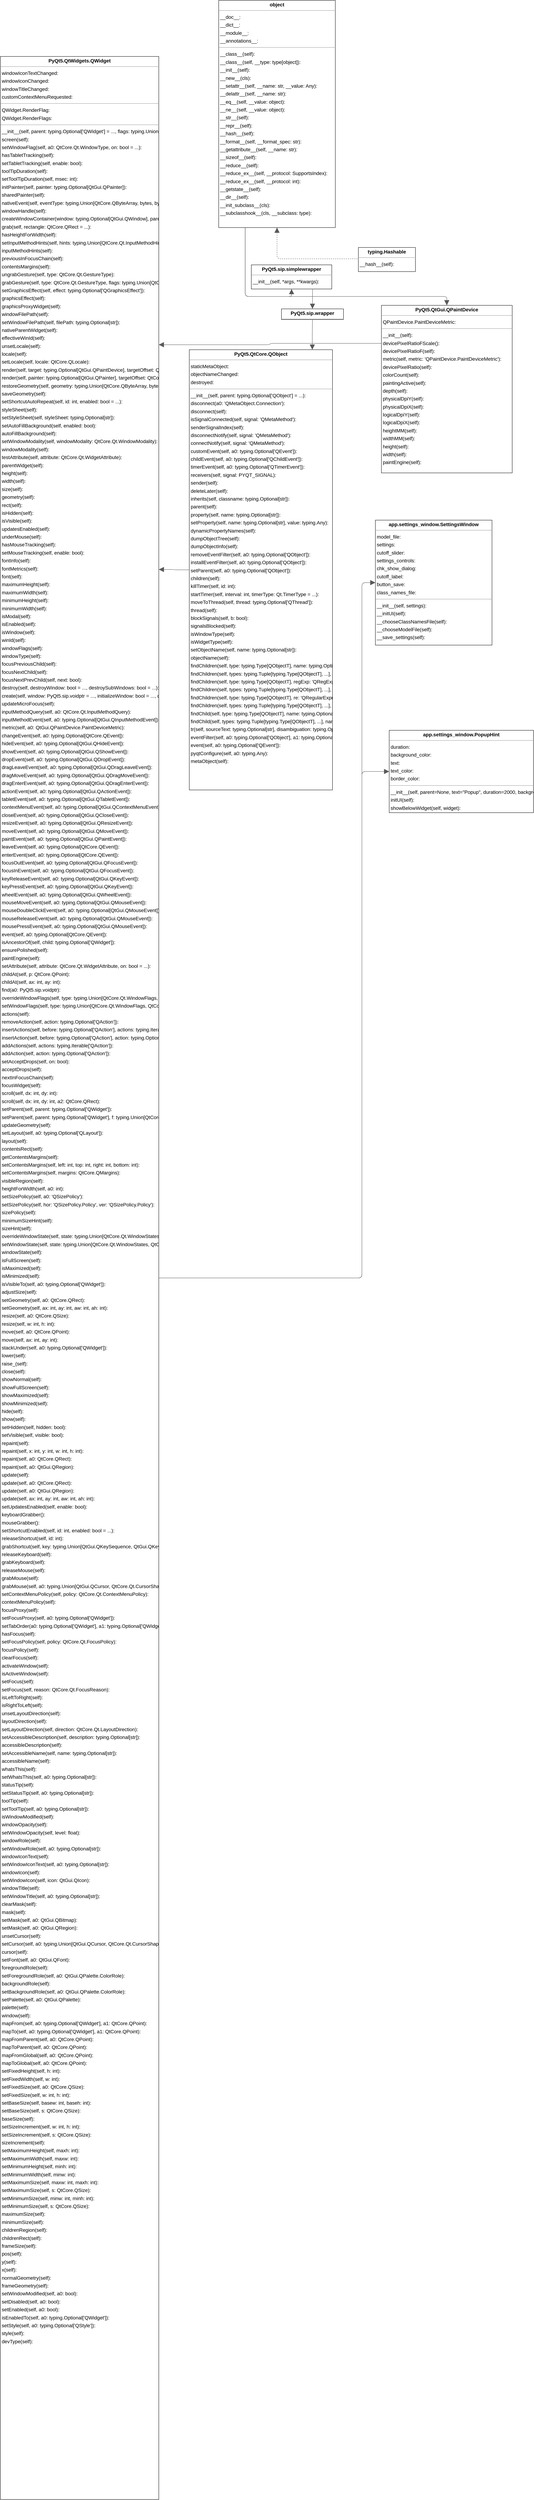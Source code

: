 <mxGraphModel dx="0" dy="0" grid="1" gridSize="10" guides="1" tooltips="1" connect="1" arrows="1" fold="1" page="0" pageScale="1" background="none" math="0" shadow="0">
  <root>
    <mxCell id="0" />
    <mxCell id="1" parent="0" />
    <mxCell id="node4" parent="1" vertex="1" value="&lt;p style=&quot;margin:0px;margin-top:4px;text-align:center;&quot;&gt;&lt;b&gt;PyQt5.QtCore.QObject&lt;/b&gt;&lt;/p&gt;&lt;hr size=&quot;1&quot;/&gt;&lt;p style=&quot;margin:0 0 0 4px;line-height:1.6;&quot;&gt; staticMetaObject: &lt;br/&gt; objectNameChanged: &lt;br/&gt; destroyed: &lt;/p&gt;&lt;hr size=&quot;1&quot;/&gt;&lt;p style=&quot;margin:0 0 0 4px;line-height:1.6;&quot;&gt; __init__(self, parent: typing.Optional[&amp;#39;QObject&amp;#39;] = ...): &lt;br/&gt; disconnect(a0: &amp;#39;QMetaObject.Connection&amp;#39;): &lt;br/&gt; disconnect(self): &lt;br/&gt; isSignalConnected(self, signal: &amp;#39;QMetaMethod&amp;#39;): &lt;br/&gt; senderSignalIndex(self): &lt;br/&gt; disconnectNotify(self, signal: &amp;#39;QMetaMethod&amp;#39;): &lt;br/&gt; connectNotify(self, signal: &amp;#39;QMetaMethod&amp;#39;): &lt;br/&gt; customEvent(self, a0: typing.Optional[&amp;#39;QEvent&amp;#39;]): &lt;br/&gt; childEvent(self, a0: typing.Optional[&amp;#39;QChildEvent&amp;#39;]): &lt;br/&gt; timerEvent(self, a0: typing.Optional[&amp;#39;QTimerEvent&amp;#39;]): &lt;br/&gt; receivers(self, signal: PYQT_SIGNAL): &lt;br/&gt; sender(self): &lt;br/&gt; deleteLater(self): &lt;br/&gt; inherits(self, classname: typing.Optional[str]): &lt;br/&gt; parent(self): &lt;br/&gt; property(self, name: typing.Optional[str]): &lt;br/&gt; setProperty(self, name: typing.Optional[str], value: typing.Any): &lt;br/&gt; dynamicPropertyNames(self): &lt;br/&gt; dumpObjectTree(self): &lt;br/&gt; dumpObjectInfo(self): &lt;br/&gt; removeEventFilter(self, a0: typing.Optional[&amp;#39;QObject&amp;#39;]): &lt;br/&gt; installEventFilter(self, a0: typing.Optional[&amp;#39;QObject&amp;#39;]): &lt;br/&gt; setParent(self, a0: typing.Optional[&amp;#39;QObject&amp;#39;]): &lt;br/&gt; children(self): &lt;br/&gt; killTimer(self, id: int): &lt;br/&gt; startTimer(self, interval: int, timerType: Qt.TimerType = ...): &lt;br/&gt; moveToThread(self, thread: typing.Optional[&amp;#39;QThread&amp;#39;]): &lt;br/&gt; thread(self): &lt;br/&gt; blockSignals(self, b: bool): &lt;br/&gt; signalsBlocked(self): &lt;br/&gt; isWindowType(self): &lt;br/&gt; isWidgetType(self): &lt;br/&gt; setObjectName(self, name: typing.Optional[str]): &lt;br/&gt; objectName(self): &lt;br/&gt; findChildren(self, type: typing.Type[QObjectT], name: typing.Optional[str] = ..., options: typing.Union[Qt.FindChildOptions, Qt.FindChildOption] = ...): &lt;br/&gt; findChildren(self, types: typing.Tuple[typing.Type[QObjectT], ...], name: typing.Optional[str] = ..., options: typing.Union[Qt.FindChildOptions, Qt.FindChildOption] = ...): &lt;br/&gt; findChildren(self, type: typing.Type[QObjectT], regExp: &amp;#39;QRegExp&amp;#39;, options: typing.Union[Qt.FindChildOptions, Qt.FindChildOption] = ...): &lt;br/&gt; findChildren(self, types: typing.Tuple[typing.Type[QObjectT], ...], regExp: &amp;#39;QRegExp&amp;#39;, options: typing.Union[Qt.FindChildOptions, Qt.FindChildOption] = ...): &lt;br/&gt; findChildren(self, type: typing.Type[QObjectT], re: &amp;#39;QRegularExpression&amp;#39;, options: typing.Union[Qt.FindChildOptions, Qt.FindChildOption] = ...): &lt;br/&gt; findChildren(self, types: typing.Tuple[typing.Type[QObjectT], ...], re: &amp;#39;QRegularExpression&amp;#39;, options: typing.Union[Qt.FindChildOptions, Qt.FindChildOption] = ...): &lt;br/&gt; findChild(self, type: typing.Type[QObjectT], name: typing.Optional[str] = ..., options: typing.Union[Qt.FindChildOptions, Qt.FindChildOption] = ...): &lt;br/&gt; findChild(self, types: typing.Tuple[typing.Type[QObjectT], ...], name: typing.Optional[str] = ..., options: typing.Union[Qt.FindChildOptions, Qt.FindChildOption] = ...): &lt;br/&gt; tr(self, sourceText: typing.Optional[str], disambiguation: typing.Optional[str] = ..., n: int = ...): &lt;br/&gt; eventFilter(self, a0: typing.Optional[&amp;#39;QObject&amp;#39;], a1: typing.Optional[&amp;#39;QEvent&amp;#39;]): &lt;br/&gt; event(self, a0: typing.Optional[&amp;#39;QEvent&amp;#39;]): &lt;br/&gt; pyqtConfigure(self, a0: typing.Any): &lt;br/&gt; metaObject(self): &lt;/p&gt;" style="verticalAlign=top;align=left;overflow=fill;fontSize=14;fontFamily=Helvetica;html=1;rounded=0;shadow=0;comic=0;labelBackgroundColor=none;strokeWidth=1;">
      <mxGeometry x="370" y="971" width="404" height="1240" as="geometry" />
    </mxCell>
    <mxCell id="node2" parent="1" vertex="1" value="&lt;p style=&quot;margin:0px;margin-top:4px;text-align:center;&quot;&gt;&lt;b&gt;PyQt5.QtGui.QPaintDevice&lt;/b&gt;&lt;/p&gt;&lt;hr size=&quot;1&quot;/&gt;&lt;p style=&quot;margin:0 0 0 4px;line-height:1.6;&quot;&gt; QPaintDevice.PaintDeviceMetric: &lt;/p&gt;&lt;hr size=&quot;1&quot;/&gt;&lt;p style=&quot;margin:0 0 0 4px;line-height:1.6;&quot;&gt; __init__(self): &lt;br/&gt; devicePixelRatioFScale(): &lt;br/&gt; devicePixelRatioF(self): &lt;br/&gt; metric(self, metric: &amp;#39;QPaintDevice.PaintDeviceMetric&amp;#39;): &lt;br/&gt; devicePixelRatio(self): &lt;br/&gt; colorCount(self): &lt;br/&gt; paintingActive(self): &lt;br/&gt; depth(self): &lt;br/&gt; physicalDpiY(self): &lt;br/&gt; physicalDpiX(self): &lt;br/&gt; logicalDpiY(self): &lt;br/&gt; logicalDpiX(self): &lt;br/&gt; heightMM(self): &lt;br/&gt; widthMM(self): &lt;br/&gt; height(self): &lt;br/&gt; width(self): &lt;br/&gt; paintEngine(self): &lt;/p&gt;" style="verticalAlign=top;align=left;overflow=fill;fontSize=14;fontFamily=Helvetica;html=1;rounded=0;shadow=0;comic=0;labelBackgroundColor=none;strokeWidth=1;">
      <mxGeometry x="912" y="846" width="369" height="472" as="geometry" />
    </mxCell>
    <mxCell id="node0" parent="1" vertex="1" value="&lt;p style=&quot;margin:0px;margin-top:4px;text-align:center;&quot;&gt;&lt;b&gt;PyQt5.QtWidgets.QWidget&lt;/b&gt;&lt;/p&gt;&lt;hr size=&quot;1&quot;/&gt;&lt;p style=&quot;margin:0 0 0 4px;line-height:1.6;&quot;&gt; windowIconTextChanged: &lt;br/&gt; windowIconChanged: &lt;br/&gt; windowTitleChanged: &lt;br/&gt; customContextMenuRequested: &lt;/p&gt;&lt;hr size=&quot;1&quot;/&gt;&lt;p style=&quot;margin:0 0 0 4px;line-height:1.6;&quot;&gt; QWidget.RenderFlag: &lt;br/&gt; QWidget.RenderFlags: &lt;/p&gt;&lt;hr size=&quot;1&quot;/&gt;&lt;p style=&quot;margin:0 0 0 4px;line-height:1.6;&quot;&gt; __init__(self, parent: typing.Optional[&amp;#39;QWidget&amp;#39;] = ..., flags: typing.Union[QtCore.Qt.WindowFlags, QtCore.Qt.WindowType] = ...): &lt;br/&gt; screen(self): &lt;br/&gt; setWindowFlag(self, a0: QtCore.Qt.WindowType, on: bool = ...): &lt;br/&gt; hasTabletTracking(self): &lt;br/&gt; setTabletTracking(self, enable: bool): &lt;br/&gt; toolTipDuration(self): &lt;br/&gt; setToolTipDuration(self, msec: int): &lt;br/&gt; initPainter(self, painter: typing.Optional[QtGui.QPainter]): &lt;br/&gt; sharedPainter(self): &lt;br/&gt; nativeEvent(self, eventType: typing.Union[QtCore.QByteArray, bytes, bytearray], message: typing.Optional[PyQt5.sip.voidptr]): &lt;br/&gt; windowHandle(self): &lt;br/&gt; createWindowContainer(window: typing.Optional[QtGui.QWindow], parent: typing.Optional[&amp;#39;QWidget&amp;#39;] = ..., flags: typing.Union[QtCore.Qt.WindowFlags, QtCore.Qt.WindowType] = ...): &lt;br/&gt; grab(self, rectangle: QtCore.QRect = ...): &lt;br/&gt; hasHeightForWidth(self): &lt;br/&gt; setInputMethodHints(self, hints: typing.Union[QtCore.Qt.InputMethodHints, QtCore.Qt.InputMethodHint]): &lt;br/&gt; inputMethodHints(self): &lt;br/&gt; previousInFocusChain(self): &lt;br/&gt; contentsMargins(self): &lt;br/&gt; ungrabGesture(self, type: QtCore.Qt.GestureType): &lt;br/&gt; grabGesture(self, type: QtCore.Qt.GestureType, flags: typing.Union[QtCore.Qt.GestureFlags, QtCore.Qt.GestureFlag] = ...): &lt;br/&gt; setGraphicsEffect(self, effect: typing.Optional[&amp;#39;QGraphicsEffect&amp;#39;]): &lt;br/&gt; graphicsEffect(self): &lt;br/&gt; graphicsProxyWidget(self): &lt;br/&gt; windowFilePath(self): &lt;br/&gt; setWindowFilePath(self, filePath: typing.Optional[str]): &lt;br/&gt; nativeParentWidget(self): &lt;br/&gt; effectiveWinId(self): &lt;br/&gt; unsetLocale(self): &lt;br/&gt; locale(self): &lt;br/&gt; setLocale(self, locale: QtCore.QLocale): &lt;br/&gt; render(self, target: typing.Optional[QtGui.QPaintDevice], targetOffset: QtCore.QPoint = ..., sourceRegion: QtGui.QRegion = ..., flags: typing.Union[&amp;#39;QWidget.RenderFlags&amp;#39;, &amp;#39;QWidget.RenderFlag&amp;#39;] = ...): &lt;br/&gt; render(self, painter: typing.Optional[QtGui.QPainter], targetOffset: QtCore.QPoint = ..., sourceRegion: QtGui.QRegion = ..., flags: typing.Union[&amp;#39;QWidget.RenderFlags&amp;#39;, &amp;#39;QWidget.RenderFlag&amp;#39;] = ...): &lt;br/&gt; restoreGeometry(self, geometry: typing.Union[QtCore.QByteArray, bytes, bytearray]): &lt;br/&gt; saveGeometry(self): &lt;br/&gt; setShortcutAutoRepeat(self, id: int, enabled: bool = ...): &lt;br/&gt; styleSheet(self): &lt;br/&gt; setStyleSheet(self, styleSheet: typing.Optional[str]): &lt;br/&gt; setAutoFillBackground(self, enabled: bool): &lt;br/&gt; autoFillBackground(self): &lt;br/&gt; setWindowModality(self, windowModality: QtCore.Qt.WindowModality): &lt;br/&gt; windowModality(self): &lt;br/&gt; testAttribute(self, attribute: QtCore.Qt.WidgetAttribute): &lt;br/&gt; parentWidget(self): &lt;br/&gt; height(self): &lt;br/&gt; width(self): &lt;br/&gt; size(self): &lt;br/&gt; geometry(self): &lt;br/&gt; rect(self): &lt;br/&gt; isHidden(self): &lt;br/&gt; isVisible(self): &lt;br/&gt; updatesEnabled(self): &lt;br/&gt; underMouse(self): &lt;br/&gt; hasMouseTracking(self): &lt;br/&gt; setMouseTracking(self, enable: bool): &lt;br/&gt; fontInfo(self): &lt;br/&gt; fontMetrics(self): &lt;br/&gt; font(self): &lt;br/&gt; maximumHeight(self): &lt;br/&gt; maximumWidth(self): &lt;br/&gt; minimumHeight(self): &lt;br/&gt; minimumWidth(self): &lt;br/&gt; isModal(self): &lt;br/&gt; isEnabled(self): &lt;br/&gt; isWindow(self): &lt;br/&gt; winId(self): &lt;br/&gt; windowFlags(self): &lt;br/&gt; windowType(self): &lt;br/&gt; focusPreviousChild(self): &lt;br/&gt; focusNextChild(self): &lt;br/&gt; focusNextPrevChild(self, next: bool): &lt;br/&gt; destroy(self, destroyWindow: bool = ..., destroySubWindows: bool = ...): &lt;br/&gt; create(self, window: PyQt5.sip.voidptr = ..., initializeWindow: bool = ..., destroyOldWindow: bool = ...): &lt;br/&gt; updateMicroFocus(self): &lt;br/&gt; inputMethodQuery(self, a0: QtCore.Qt.InputMethodQuery): &lt;br/&gt; inputMethodEvent(self, a0: typing.Optional[QtGui.QInputMethodEvent]): &lt;br/&gt; metric(self, a0: QtGui.QPaintDevice.PaintDeviceMetric): &lt;br/&gt; changeEvent(self, a0: typing.Optional[QtCore.QEvent]): &lt;br/&gt; hideEvent(self, a0: typing.Optional[QtGui.QHideEvent]): &lt;br/&gt; showEvent(self, a0: typing.Optional[QtGui.QShowEvent]): &lt;br/&gt; dropEvent(self, a0: typing.Optional[QtGui.QDropEvent]): &lt;br/&gt; dragLeaveEvent(self, a0: typing.Optional[QtGui.QDragLeaveEvent]): &lt;br/&gt; dragMoveEvent(self, a0: typing.Optional[QtGui.QDragMoveEvent]): &lt;br/&gt; dragEnterEvent(self, a0: typing.Optional[QtGui.QDragEnterEvent]): &lt;br/&gt; actionEvent(self, a0: typing.Optional[QtGui.QActionEvent]): &lt;br/&gt; tabletEvent(self, a0: typing.Optional[QtGui.QTabletEvent]): &lt;br/&gt; contextMenuEvent(self, a0: typing.Optional[QtGui.QContextMenuEvent]): &lt;br/&gt; closeEvent(self, a0: typing.Optional[QtGui.QCloseEvent]): &lt;br/&gt; resizeEvent(self, a0: typing.Optional[QtGui.QResizeEvent]): &lt;br/&gt; moveEvent(self, a0: typing.Optional[QtGui.QMoveEvent]): &lt;br/&gt; paintEvent(self, a0: typing.Optional[QtGui.QPaintEvent]): &lt;br/&gt; leaveEvent(self, a0: typing.Optional[QtCore.QEvent]): &lt;br/&gt; enterEvent(self, a0: typing.Optional[QtCore.QEvent]): &lt;br/&gt; focusOutEvent(self, a0: typing.Optional[QtGui.QFocusEvent]): &lt;br/&gt; focusInEvent(self, a0: typing.Optional[QtGui.QFocusEvent]): &lt;br/&gt; keyReleaseEvent(self, a0: typing.Optional[QtGui.QKeyEvent]): &lt;br/&gt; keyPressEvent(self, a0: typing.Optional[QtGui.QKeyEvent]): &lt;br/&gt; wheelEvent(self, a0: typing.Optional[QtGui.QWheelEvent]): &lt;br/&gt; mouseMoveEvent(self, a0: typing.Optional[QtGui.QMouseEvent]): &lt;br/&gt; mouseDoubleClickEvent(self, a0: typing.Optional[QtGui.QMouseEvent]): &lt;br/&gt; mouseReleaseEvent(self, a0: typing.Optional[QtGui.QMouseEvent]): &lt;br/&gt; mousePressEvent(self, a0: typing.Optional[QtGui.QMouseEvent]): &lt;br/&gt; event(self, a0: typing.Optional[QtCore.QEvent]): &lt;br/&gt; isAncestorOf(self, child: typing.Optional[&amp;#39;QWidget&amp;#39;]): &lt;br/&gt; ensurePolished(self): &lt;br/&gt; paintEngine(self): &lt;br/&gt; setAttribute(self, attribute: QtCore.Qt.WidgetAttribute, on: bool = ...): &lt;br/&gt; childAt(self, p: QtCore.QPoint): &lt;br/&gt; childAt(self, ax: int, ay: int): &lt;br/&gt; find(a0: PyQt5.sip.voidptr): &lt;br/&gt; overrideWindowFlags(self, type: typing.Union[QtCore.Qt.WindowFlags, QtCore.Qt.WindowType]): &lt;br/&gt; setWindowFlags(self, type: typing.Union[QtCore.Qt.WindowFlags, QtCore.Qt.WindowType]): &lt;br/&gt; actions(self): &lt;br/&gt; removeAction(self, action: typing.Optional[&amp;#39;QAction&amp;#39;]): &lt;br/&gt; insertActions(self, before: typing.Optional[&amp;#39;QAction&amp;#39;], actions: typing.Iterable[&amp;#39;QAction&amp;#39;]): &lt;br/&gt; insertAction(self, before: typing.Optional[&amp;#39;QAction&amp;#39;], action: typing.Optional[&amp;#39;QAction&amp;#39;]): &lt;br/&gt; addActions(self, actions: typing.Iterable[&amp;#39;QAction&amp;#39;]): &lt;br/&gt; addAction(self, action: typing.Optional[&amp;#39;QAction&amp;#39;]): &lt;br/&gt; setAcceptDrops(self, on: bool): &lt;br/&gt; acceptDrops(self): &lt;br/&gt; nextInFocusChain(self): &lt;br/&gt; focusWidget(self): &lt;br/&gt; scroll(self, dx: int, dy: int): &lt;br/&gt; scroll(self, dx: int, dy: int, a2: QtCore.QRect): &lt;br/&gt; setParent(self, parent: typing.Optional[&amp;#39;QWidget&amp;#39;]): &lt;br/&gt; setParent(self, parent: typing.Optional[&amp;#39;QWidget&amp;#39;], f: typing.Union[QtCore.Qt.WindowFlags, QtCore.Qt.WindowType]): &lt;br/&gt; updateGeometry(self): &lt;br/&gt; setLayout(self, a0: typing.Optional[&amp;#39;QLayout&amp;#39;]): &lt;br/&gt; layout(self): &lt;br/&gt; contentsRect(self): &lt;br/&gt; getContentsMargins(self): &lt;br/&gt; setContentsMargins(self, left: int, top: int, right: int, bottom: int): &lt;br/&gt; setContentsMargins(self, margins: QtCore.QMargins): &lt;br/&gt; visibleRegion(self): &lt;br/&gt; heightForWidth(self, a0: int): &lt;br/&gt; setSizePolicy(self, a0: &amp;#39;QSizePolicy&amp;#39;): &lt;br/&gt; setSizePolicy(self, hor: &amp;#39;QSizePolicy.Policy&amp;#39;, ver: &amp;#39;QSizePolicy.Policy&amp;#39;): &lt;br/&gt; sizePolicy(self): &lt;br/&gt; minimumSizeHint(self): &lt;br/&gt; sizeHint(self): &lt;br/&gt; overrideWindowState(self, state: typing.Union[QtCore.Qt.WindowStates, QtCore.Qt.WindowState]): &lt;br/&gt; setWindowState(self, state: typing.Union[QtCore.Qt.WindowStates, QtCore.Qt.WindowState]): &lt;br/&gt; windowState(self): &lt;br/&gt; isFullScreen(self): &lt;br/&gt; isMaximized(self): &lt;br/&gt; isMinimized(self): &lt;br/&gt; isVisibleTo(self, a0: typing.Optional[&amp;#39;QWidget&amp;#39;]): &lt;br/&gt; adjustSize(self): &lt;br/&gt; setGeometry(self, a0: QtCore.QRect): &lt;br/&gt; setGeometry(self, ax: int, ay: int, aw: int, ah: int): &lt;br/&gt; resize(self, a0: QtCore.QSize): &lt;br/&gt; resize(self, w: int, h: int): &lt;br/&gt; move(self, a0: QtCore.QPoint): &lt;br/&gt; move(self, ax: int, ay: int): &lt;br/&gt; stackUnder(self, a0: typing.Optional[&amp;#39;QWidget&amp;#39;]): &lt;br/&gt; lower(self): &lt;br/&gt; raise_(self): &lt;br/&gt; close(self): &lt;br/&gt; showNormal(self): &lt;br/&gt; showFullScreen(self): &lt;br/&gt; showMaximized(self): &lt;br/&gt; showMinimized(self): &lt;br/&gt; hide(self): &lt;br/&gt; show(self): &lt;br/&gt; setHidden(self, hidden: bool): &lt;br/&gt; setVisible(self, visible: bool): &lt;br/&gt; repaint(self): &lt;br/&gt; repaint(self, x: int, y: int, w: int, h: int): &lt;br/&gt; repaint(self, a0: QtCore.QRect): &lt;br/&gt; repaint(self, a0: QtGui.QRegion): &lt;br/&gt; update(self): &lt;br/&gt; update(self, a0: QtCore.QRect): &lt;br/&gt; update(self, a0: QtGui.QRegion): &lt;br/&gt; update(self, ax: int, ay: int, aw: int, ah: int): &lt;br/&gt; setUpdatesEnabled(self, enable: bool): &lt;br/&gt; keyboardGrabber(): &lt;br/&gt; mouseGrabber(): &lt;br/&gt; setShortcutEnabled(self, id: int, enabled: bool = ...): &lt;br/&gt; releaseShortcut(self, id: int): &lt;br/&gt; grabShortcut(self, key: typing.Union[QtGui.QKeySequence, QtGui.QKeySequence.StandardKey, typing.Optional[str], int], context: QtCore.Qt.ShortcutContext = ...): &lt;br/&gt; releaseKeyboard(self): &lt;br/&gt; grabKeyboard(self): &lt;br/&gt; releaseMouse(self): &lt;br/&gt; grabMouse(self): &lt;br/&gt; grabMouse(self, a0: typing.Union[QtGui.QCursor, QtCore.Qt.CursorShape]): &lt;br/&gt; setContextMenuPolicy(self, policy: QtCore.Qt.ContextMenuPolicy): &lt;br/&gt; contextMenuPolicy(self): &lt;br/&gt; focusProxy(self): &lt;br/&gt; setFocusProxy(self, a0: typing.Optional[&amp;#39;QWidget&amp;#39;]): &lt;br/&gt; setTabOrder(a0: typing.Optional[&amp;#39;QWidget&amp;#39;], a1: typing.Optional[&amp;#39;QWidget&amp;#39;]): &lt;br/&gt; hasFocus(self): &lt;br/&gt; setFocusPolicy(self, policy: QtCore.Qt.FocusPolicy): &lt;br/&gt; focusPolicy(self): &lt;br/&gt; clearFocus(self): &lt;br/&gt; activateWindow(self): &lt;br/&gt; isActiveWindow(self): &lt;br/&gt; setFocus(self): &lt;br/&gt; setFocus(self, reason: QtCore.Qt.FocusReason): &lt;br/&gt; isLeftToRight(self): &lt;br/&gt; isRightToLeft(self): &lt;br/&gt; unsetLayoutDirection(self): &lt;br/&gt; layoutDirection(self): &lt;br/&gt; setLayoutDirection(self, direction: QtCore.Qt.LayoutDirection): &lt;br/&gt; setAccessibleDescription(self, description: typing.Optional[str]): &lt;br/&gt; accessibleDescription(self): &lt;br/&gt; setAccessibleName(self, name: typing.Optional[str]): &lt;br/&gt; accessibleName(self): &lt;br/&gt; whatsThis(self): &lt;br/&gt; setWhatsThis(self, a0: typing.Optional[str]): &lt;br/&gt; statusTip(self): &lt;br/&gt; setStatusTip(self, a0: typing.Optional[str]): &lt;br/&gt; toolTip(self): &lt;br/&gt; setToolTip(self, a0: typing.Optional[str]): &lt;br/&gt; isWindowModified(self): &lt;br/&gt; windowOpacity(self): &lt;br/&gt; setWindowOpacity(self, level: float): &lt;br/&gt; windowRole(self): &lt;br/&gt; setWindowRole(self, a0: typing.Optional[str]): &lt;br/&gt; windowIconText(self): &lt;br/&gt; setWindowIconText(self, a0: typing.Optional[str]): &lt;br/&gt; windowIcon(self): &lt;br/&gt; setWindowIcon(self, icon: QtGui.QIcon): &lt;br/&gt; windowTitle(self): &lt;br/&gt; setWindowTitle(self, a0: typing.Optional[str]): &lt;br/&gt; clearMask(self): &lt;br/&gt; mask(self): &lt;br/&gt; setMask(self, a0: QtGui.QBitmap): &lt;br/&gt; setMask(self, a0: QtGui.QRegion): &lt;br/&gt; unsetCursor(self): &lt;br/&gt; setCursor(self, a0: typing.Union[QtGui.QCursor, QtCore.Qt.CursorShape]): &lt;br/&gt; cursor(self): &lt;br/&gt; setFont(self, a0: QtGui.QFont): &lt;br/&gt; foregroundRole(self): &lt;br/&gt; setForegroundRole(self, a0: QtGui.QPalette.ColorRole): &lt;br/&gt; backgroundRole(self): &lt;br/&gt; setBackgroundRole(self, a0: QtGui.QPalette.ColorRole): &lt;br/&gt; setPalette(self, a0: QtGui.QPalette): &lt;br/&gt; palette(self): &lt;br/&gt; window(self): &lt;br/&gt; mapFrom(self, a0: typing.Optional[&amp;#39;QWidget&amp;#39;], a1: QtCore.QPoint): &lt;br/&gt; mapTo(self, a0: typing.Optional[&amp;#39;QWidget&amp;#39;], a1: QtCore.QPoint): &lt;br/&gt; mapFromParent(self, a0: QtCore.QPoint): &lt;br/&gt; mapToParent(self, a0: QtCore.QPoint): &lt;br/&gt; mapFromGlobal(self, a0: QtCore.QPoint): &lt;br/&gt; mapToGlobal(self, a0: QtCore.QPoint): &lt;br/&gt; setFixedHeight(self, h: int): &lt;br/&gt; setFixedWidth(self, w: int): &lt;br/&gt; setFixedSize(self, a0: QtCore.QSize): &lt;br/&gt; setFixedSize(self, w: int, h: int): &lt;br/&gt; setBaseSize(self, basew: int, baseh: int): &lt;br/&gt; setBaseSize(self, s: QtCore.QSize): &lt;br/&gt; baseSize(self): &lt;br/&gt; setSizeIncrement(self, w: int, h: int): &lt;br/&gt; setSizeIncrement(self, s: QtCore.QSize): &lt;br/&gt; sizeIncrement(self): &lt;br/&gt; setMaximumHeight(self, maxh: int): &lt;br/&gt; setMaximumWidth(self, maxw: int): &lt;br/&gt; setMinimumHeight(self, minh: int): &lt;br/&gt; setMinimumWidth(self, minw: int): &lt;br/&gt; setMaximumSize(self, maxw: int, maxh: int): &lt;br/&gt; setMaximumSize(self, s: QtCore.QSize): &lt;br/&gt; setMinimumSize(self, minw: int, minh: int): &lt;br/&gt; setMinimumSize(self, s: QtCore.QSize): &lt;br/&gt; maximumSize(self): &lt;br/&gt; minimumSize(self): &lt;br/&gt; childrenRegion(self): &lt;br/&gt; childrenRect(self): &lt;br/&gt; frameSize(self): &lt;br/&gt; pos(self): &lt;br/&gt; y(self): &lt;br/&gt; x(self): &lt;br/&gt; normalGeometry(self): &lt;br/&gt; frameGeometry(self): &lt;br/&gt; setWindowModified(self, a0: bool): &lt;br/&gt; setDisabled(self, a0: bool): &lt;br/&gt; setEnabled(self, a0: bool): &lt;br/&gt; isEnabledTo(self, a0: typing.Optional[&amp;#39;QWidget&amp;#39;]): &lt;br/&gt; setStyle(self, a0: typing.Optional[&amp;#39;QStyle&amp;#39;]): &lt;br/&gt; style(self): &lt;br/&gt; devType(self): &lt;/p&gt;" style="verticalAlign=top;align=left;overflow=fill;fontSize=14;fontFamily=Helvetica;html=1;rounded=0;shadow=0;comic=0;labelBackgroundColor=none;strokeWidth=1;">
      <mxGeometry x="-163" y="145" width="447" height="6881" as="geometry" />
    </mxCell>
    <mxCell id="node3" parent="1" vertex="1" value="&lt;p style=&quot;margin:0px;margin-top:4px;text-align:center;&quot;&gt;&lt;b&gt;PyQt5.sip.simplewrapper&lt;/b&gt;&lt;/p&gt;&lt;hr size=&quot;1&quot;/&gt;&lt;p style=&quot;margin:0 0 0 4px;line-height:1.6;&quot;&gt; __init__(self, *args, **kwargs): &lt;/p&gt;" style="verticalAlign=top;align=left;overflow=fill;fontSize=14;fontFamily=Helvetica;html=1;rounded=0;shadow=0;comic=0;labelBackgroundColor=none;strokeWidth=1;">
      <mxGeometry x="545" y="732" width="227" height="68" as="geometry" />
    </mxCell>
    <mxCell id="node5" parent="1" vertex="1" value="&lt;p style=&quot;margin:0px;margin-top:4px;text-align:center;&quot;&gt;&lt;b&gt;PyQt5.sip.wrapper&lt;/b&gt;&lt;/p&gt;&lt;hr size=&quot;1&quot;/&gt;" style="verticalAlign=top;align=left;overflow=fill;fontSize=14;fontFamily=Helvetica;html=1;rounded=0;shadow=0;comic=0;labelBackgroundColor=none;strokeWidth=1;">
      <mxGeometry x="630" y="856" width="175" height="30" as="geometry" />
    </mxCell>
    <mxCell id="node1" parent="1" vertex="1" value="&lt;p style=&quot;margin:0px;margin-top:4px;text-align:center;&quot;&gt;&lt;b&gt;app.settings_window.PopupHint&lt;/b&gt;&lt;/p&gt;&lt;hr size=&quot;1&quot;/&gt;&lt;p style=&quot;margin:0 0 0 4px;line-height:1.6;&quot;&gt; duration: &lt;br/&gt; background_color: &lt;br/&gt; text: &lt;br/&gt; text_color: &lt;br/&gt; border_color: &lt;/p&gt;&lt;hr size=&quot;1&quot;/&gt;&lt;p style=&quot;margin:0 0 0 4px;line-height:1.6;&quot;&gt; __init__(self, parent=None, text=&amp;quot;Popup&amp;quot;, duration=2000, background_color=&amp;quot;green&amp;quot;, text_color=&amp;quot;white&amp;quot;, border_color=&amp;quot;darkgreen&amp;quot;): &lt;br/&gt; initUI(self): &lt;br/&gt; showBelowWidget(self, widget): &lt;/p&gt;" style="verticalAlign=top;align=left;overflow=fill;fontSize=14;fontFamily=Helvetica;html=1;rounded=0;shadow=0;comic=0;labelBackgroundColor=none;strokeWidth=1;">
      <mxGeometry x="934" y="2043" width="407" height="232" as="geometry" />
    </mxCell>
    <mxCell id="node8" parent="1" vertex="1" value="&lt;p style=&quot;margin:0px;margin-top:4px;text-align:center;&quot;&gt;&lt;b&gt;app.settings_window.SettingsWindow&lt;/b&gt;&lt;/p&gt;&lt;hr size=&quot;1&quot;/&gt;&lt;p style=&quot;margin:0 0 0 4px;line-height:1.6;&quot;&gt; model_file: &lt;br/&gt; settings: &lt;br/&gt; cutoff_slider: &lt;br/&gt; settings_controls: &lt;br/&gt; chk_show_dialog: &lt;br/&gt; cutoff_label: &lt;br/&gt; button_save: &lt;br/&gt; class_names_file: &lt;/p&gt;&lt;hr size=&quot;1&quot;/&gt;&lt;p style=&quot;margin:0 0 0 4px;line-height:1.6;&quot;&gt; __init__(self, settings): &lt;br/&gt; __initUI(self): &lt;br/&gt; __chooseClassNamesFile(self): &lt;br/&gt; __chooseModelFile(self): &lt;br/&gt; __save_settings(self): &lt;/p&gt;" style="verticalAlign=top;align=left;overflow=fill;fontSize=14;fontFamily=Helvetica;html=1;rounded=0;shadow=0;comic=0;labelBackgroundColor=none;strokeWidth=1;">
      <mxGeometry x="895" y="1451" width="329" height="352" as="geometry" />
    </mxCell>
    <mxCell id="node6" parent="1" vertex="1" value="&lt;p style=&quot;margin:0px;margin-top:4px;text-align:center;&quot;&gt;&lt;b&gt;object&lt;/b&gt;&lt;/p&gt;&lt;hr size=&quot;1&quot;/&gt;&lt;p style=&quot;margin:0 0 0 4px;line-height:1.6;&quot;&gt; __doc__: &lt;br/&gt; __dict__: &lt;br/&gt; __module__: &lt;br/&gt; __annotations__: &lt;/p&gt;&lt;hr size=&quot;1&quot;/&gt;&lt;p style=&quot;margin:0 0 0 4px;line-height:1.6;&quot;&gt; __class__(self): &lt;br/&gt; __class__(self, __type: type[object]): &lt;br/&gt; __init__(self): &lt;br/&gt; __new__(cls): &lt;br/&gt; __setattr__(self, __name: str, __value: Any): &lt;br/&gt; __delattr__(self, __name: str): &lt;br/&gt; __eq__(self, __value: object): &lt;br/&gt; __ne__(self, __value: object): &lt;br/&gt; __str__(self): &lt;br/&gt; __repr__(self): &lt;br/&gt; __hash__(self): &lt;br/&gt; __format__(self, __format_spec: str): &lt;br/&gt; __getattribute__(self, __name: str): &lt;br/&gt; __sizeof__(self): &lt;br/&gt; __reduce__(self): &lt;br/&gt; __reduce_ex__(self, __protocol: SupportsIndex): &lt;br/&gt; __reduce_ex__(self, __protocol: int): &lt;br/&gt; __getstate__(self): &lt;br/&gt; __dir__(self): &lt;br/&gt; __init_subclass__(cls): &lt;br/&gt; __subclasshook__(cls, __subclass: type): &lt;/p&gt;" style="verticalAlign=top;align=left;overflow=fill;fontSize=14;fontFamily=Helvetica;html=1;rounded=0;shadow=0;comic=0;labelBackgroundColor=none;strokeWidth=1;">
      <mxGeometry x="453" y="-13" width="329" height="640" as="geometry" />
    </mxCell>
    <mxCell id="node7" parent="1" vertex="1" value="&lt;p style=&quot;margin:0px;margin-top:4px;text-align:center;&quot;&gt;&lt;b&gt;typing.Hashable&lt;/b&gt;&lt;/p&gt;&lt;hr size=&quot;1&quot;/&gt;&lt;p style=&quot;margin:0 0 0 4px;line-height:1.6;&quot;&gt; __hash__(self): &lt;/p&gt;" style="verticalAlign=top;align=left;overflow=fill;fontSize=14;fontFamily=Helvetica;html=1;rounded=0;shadow=0;comic=0;labelBackgroundColor=none;strokeWidth=1;">
      <mxGeometry x="847" y="683" width="161" height="68" as="geometry" />
    </mxCell>
    <mxCell id="edge1" edge="1" value="" parent="1" source="node4" target="node5" style="html=1;rounded=1;edgeStyle=orthogonalEdgeStyle;dashed=0;startArrow=block;startSize=12;endArrow=none;strokeColor=#595959;exitX=0.859;exitY=0.000;exitDx=0;exitDy=0;entryX=0.500;entryY=1.002;entryDx=0;entryDy=0;">
      <mxGeometry width="50" height="50" relative="1" as="geometry">
        <Array as="points" />
      </mxGeometry>
    </mxCell>
    <mxCell id="edge8" edge="1" value="" parent="1" source="node2" target="node6" style="html=1;rounded=1;edgeStyle=orthogonalEdgeStyle;dashed=0;startArrow=block;startSize=12;endArrow=none;strokeColor=#595959;exitX=0.500;exitY=0.000;exitDx=0;exitDy=0;entryX=0.227;entryY=1.000;entryDx=0;entryDy=0;">
      <mxGeometry width="50" height="50" relative="1" as="geometry">
        <Array as="points">
          <mxPoint x="1096" y="821" />
          <mxPoint x="527" y="821" />
        </Array>
      </mxGeometry>
    </mxCell>
    <mxCell id="edge6" edge="1" value="" parent="1" source="node0" target="node4" style="html=1;rounded=1;edgeStyle=orthogonalEdgeStyle;dashed=0;startArrow=block;startSize=12;endArrow=none;strokeColor=#595959;exitX=1.000;exitY=0.210;exitDx=0;exitDy=0;entryX=0.000;entryY=0.500;entryDx=0;entryDy=0;">
      <mxGeometry width="50" height="50" relative="1" as="geometry">
        <Array as="points" />
      </mxGeometry>
    </mxCell>
    <mxCell id="edge7" edge="1" value="" parent="1" source="node0" target="node2" style="html=1;rounded=1;edgeStyle=orthogonalEdgeStyle;dashed=0;startArrow=block;startSize=12;endArrow=none;strokeColor=#595959;exitX=1.000;exitY=0.118;exitDx=0;exitDy=0;entryX=0.000;entryY=0.227;entryDx=0;entryDy=0;">
      <mxGeometry width="50" height="50" relative="1" as="geometry">
        <Array as="points" />
      </mxGeometry>
    </mxCell>
    <mxCell id="edge0" edge="1" value="" parent="1" source="node3" target="node6" style="html=1;rounded=1;edgeStyle=orthogonalEdgeStyle;dashed=0;startArrow=block;startSize=12;endArrow=none;strokeColor=#595959;exitX=0.500;exitY=1.000;exitDx=0;exitDy=0;entryX=0.227;entryY=1.000;entryDx=0;entryDy=0;">
      <mxGeometry width="50" height="50" relative="1" as="geometry">
        <Array as="points">
          <mxPoint x="658" y="821" />
          <mxPoint x="527" y="821" />
        </Array>
      </mxGeometry>
    </mxCell>
    <mxCell id="edge4" edge="1" value="" parent="1" source="node5" target="node3" style="html=1;rounded=1;edgeStyle=orthogonalEdgeStyle;dashed=0;startArrow=block;startSize=12;endArrow=none;strokeColor=#595959;exitX=0.500;exitY=0.001;exitDx=0;exitDy=0;entryX=0.761;entryY=1.000;entryDx=0;entryDy=0;">
      <mxGeometry width="50" height="50" relative="1" as="geometry">
        <Array as="points" />
      </mxGeometry>
    </mxCell>
    <mxCell id="edge3" edge="1" value="" parent="1" source="node1" target="node0" style="html=1;rounded=1;edgeStyle=orthogonalEdgeStyle;dashed=0;startArrow=block;startSize=12;endArrow=none;strokeColor=#595959;exitX=0.000;exitY=0.500;exitDx=0;exitDy=0;entryX=1.000;entryY=0.500;entryDx=0;entryDy=0;">
      <mxGeometry width="50" height="50" relative="1" as="geometry">
        <Array as="points">
          <mxPoint x="857" y="2159" />
          <mxPoint x="857" y="3585" />
        </Array>
      </mxGeometry>
    </mxCell>
    <mxCell id="edge2" edge="1" value="" parent="1" source="node8" target="node0" style="html=1;rounded=1;edgeStyle=orthogonalEdgeStyle;dashed=0;startArrow=block;startSize=12;endArrow=none;strokeColor=#595959;exitX=0.000;exitY=0.500;exitDx=0;exitDy=0;entryX=1.000;entryY=0.500;entryDx=0;entryDy=0;">
      <mxGeometry width="50" height="50" relative="1" as="geometry">
        <Array as="points">
          <mxPoint x="857" y="1627" />
          <mxPoint x="857" y="3585" />
        </Array>
      </mxGeometry>
    </mxCell>
    <mxCell id="edge5" edge="1" value="" parent="1" source="node6" target="node7" style="html=1;rounded=1;edgeStyle=orthogonalEdgeStyle;dashed=1;startArrow=block;startSize=12;endArrow=none;strokeColor=#595959;exitX=0.500;exitY=1.000;exitDx=0;exitDy=0;entryX=0.000;entryY=0.497;entryDx=0;entryDy=0;">
      <mxGeometry width="50" height="50" relative="1" as="geometry">
        <Array as="points">
          <mxPoint x="617" y="715" />
        </Array>
      </mxGeometry>
    </mxCell>
  </root>
</mxGraphModel>